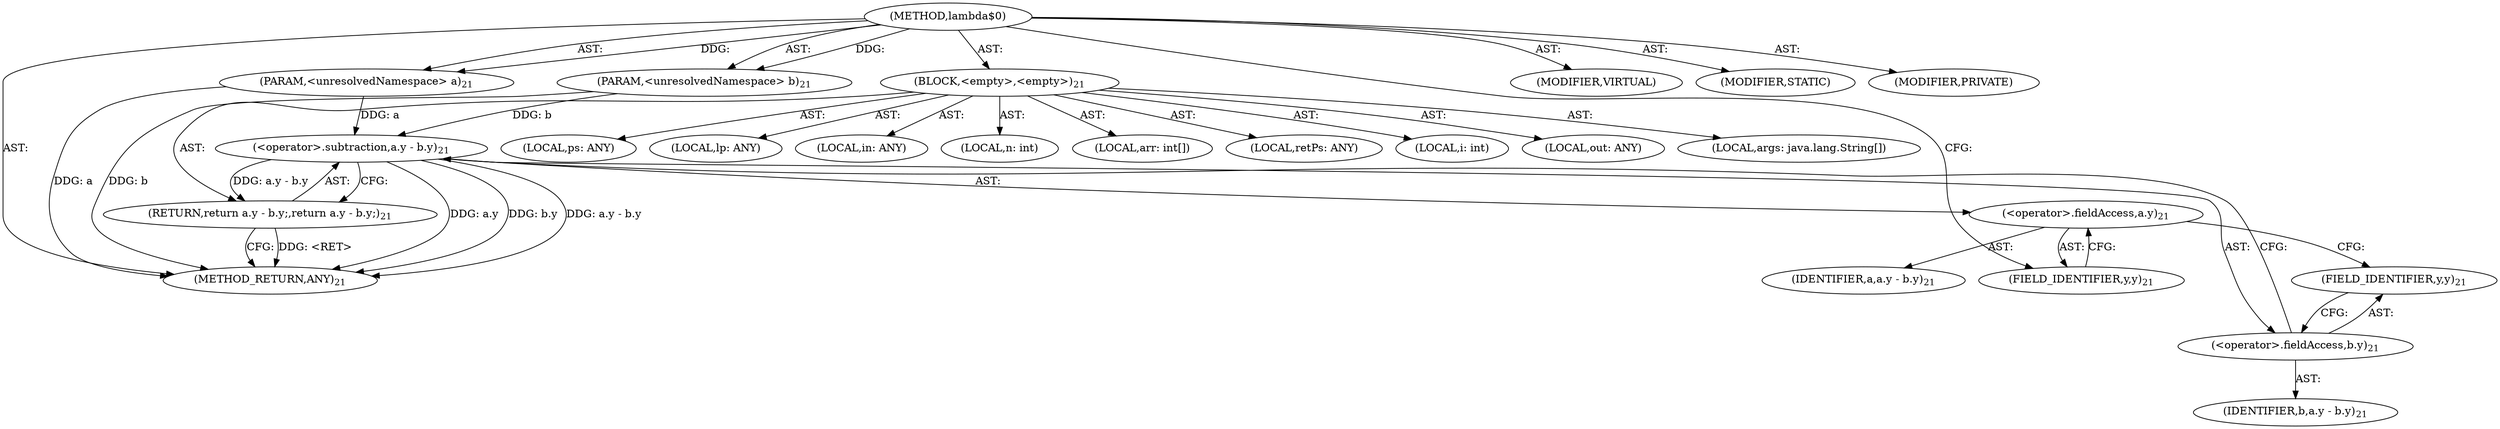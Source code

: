 digraph "lambda$0" {  
"259" [label = <(METHOD,lambda$0)> ]
"260" [label = <(PARAM,&lt;unresolvedNamespace&gt; a)<SUB>21</SUB>> ]
"261" [label = <(PARAM,&lt;unresolvedNamespace&gt; b)<SUB>21</SUB>> ]
"262" [label = <(BLOCK,&lt;empty&gt;,&lt;empty&gt;)<SUB>21</SUB>> ]
"263" [label = <(LOCAL,ps: ANY)> ]
"264" [label = <(LOCAL,lp: ANY)> ]
"265" [label = <(LOCAL,in: ANY)> ]
"266" [label = <(LOCAL,n: int)> ]
"267" [label = <(LOCAL,arr: int[])> ]
"268" [label = <(LOCAL,retPs: ANY)> ]
"269" [label = <(LOCAL,i: int)> ]
"270" [label = <(LOCAL,out: ANY)> ]
"271" [label = <(LOCAL,args: java.lang.String[])> ]
"272" [label = <(RETURN,return a.y - b.y;,return a.y - b.y;)<SUB>21</SUB>> ]
"273" [label = <(&lt;operator&gt;.subtraction,a.y - b.y)<SUB>21</SUB>> ]
"274" [label = <(&lt;operator&gt;.fieldAccess,a.y)<SUB>21</SUB>> ]
"275" [label = <(IDENTIFIER,a,a.y - b.y)<SUB>21</SUB>> ]
"276" [label = <(FIELD_IDENTIFIER,y,y)<SUB>21</SUB>> ]
"277" [label = <(&lt;operator&gt;.fieldAccess,b.y)<SUB>21</SUB>> ]
"278" [label = <(IDENTIFIER,b,a.y - b.y)<SUB>21</SUB>> ]
"279" [label = <(FIELD_IDENTIFIER,y,y)<SUB>21</SUB>> ]
"280" [label = <(METHOD_RETURN,ANY)<SUB>21</SUB>> ]
"281" [label = <(MODIFIER,VIRTUAL)> ]
"282" [label = <(MODIFIER,STATIC)> ]
"283" [label = <(MODIFIER,PRIVATE)> ]
  "259" -> "260"  [ label = "AST: "] 
  "259" -> "261"  [ label = "AST: "] 
  "259" -> "262"  [ label = "AST: "] 
  "259" -> "280"  [ label = "AST: "] 
  "259" -> "281"  [ label = "AST: "] 
  "259" -> "282"  [ label = "AST: "] 
  "259" -> "283"  [ label = "AST: "] 
  "262" -> "263"  [ label = "AST: "] 
  "262" -> "264"  [ label = "AST: "] 
  "262" -> "265"  [ label = "AST: "] 
  "262" -> "266"  [ label = "AST: "] 
  "262" -> "267"  [ label = "AST: "] 
  "262" -> "268"  [ label = "AST: "] 
  "262" -> "269"  [ label = "AST: "] 
  "262" -> "270"  [ label = "AST: "] 
  "262" -> "271"  [ label = "AST: "] 
  "262" -> "272"  [ label = "AST: "] 
  "272" -> "273"  [ label = "AST: "] 
  "273" -> "274"  [ label = "AST: "] 
  "273" -> "277"  [ label = "AST: "] 
  "274" -> "275"  [ label = "AST: "] 
  "274" -> "276"  [ label = "AST: "] 
  "277" -> "278"  [ label = "AST: "] 
  "277" -> "279"  [ label = "AST: "] 
  "272" -> "280"  [ label = "CFG: "] 
  "273" -> "272"  [ label = "CFG: "] 
  "274" -> "279"  [ label = "CFG: "] 
  "277" -> "273"  [ label = "CFG: "] 
  "276" -> "274"  [ label = "CFG: "] 
  "279" -> "277"  [ label = "CFG: "] 
  "259" -> "276"  [ label = "CFG: "] 
  "272" -> "280"  [ label = "DDG: &lt;RET&gt;"] 
  "260" -> "280"  [ label = "DDG: a"] 
  "261" -> "280"  [ label = "DDG: b"] 
  "273" -> "280"  [ label = "DDG: a.y"] 
  "273" -> "280"  [ label = "DDG: b.y"] 
  "273" -> "280"  [ label = "DDG: a.y - b.y"] 
  "259" -> "260"  [ label = "DDG: "] 
  "259" -> "261"  [ label = "DDG: "] 
  "273" -> "272"  [ label = "DDG: a.y - b.y"] 
  "260" -> "273"  [ label = "DDG: a"] 
  "261" -> "273"  [ label = "DDG: b"] 
}

